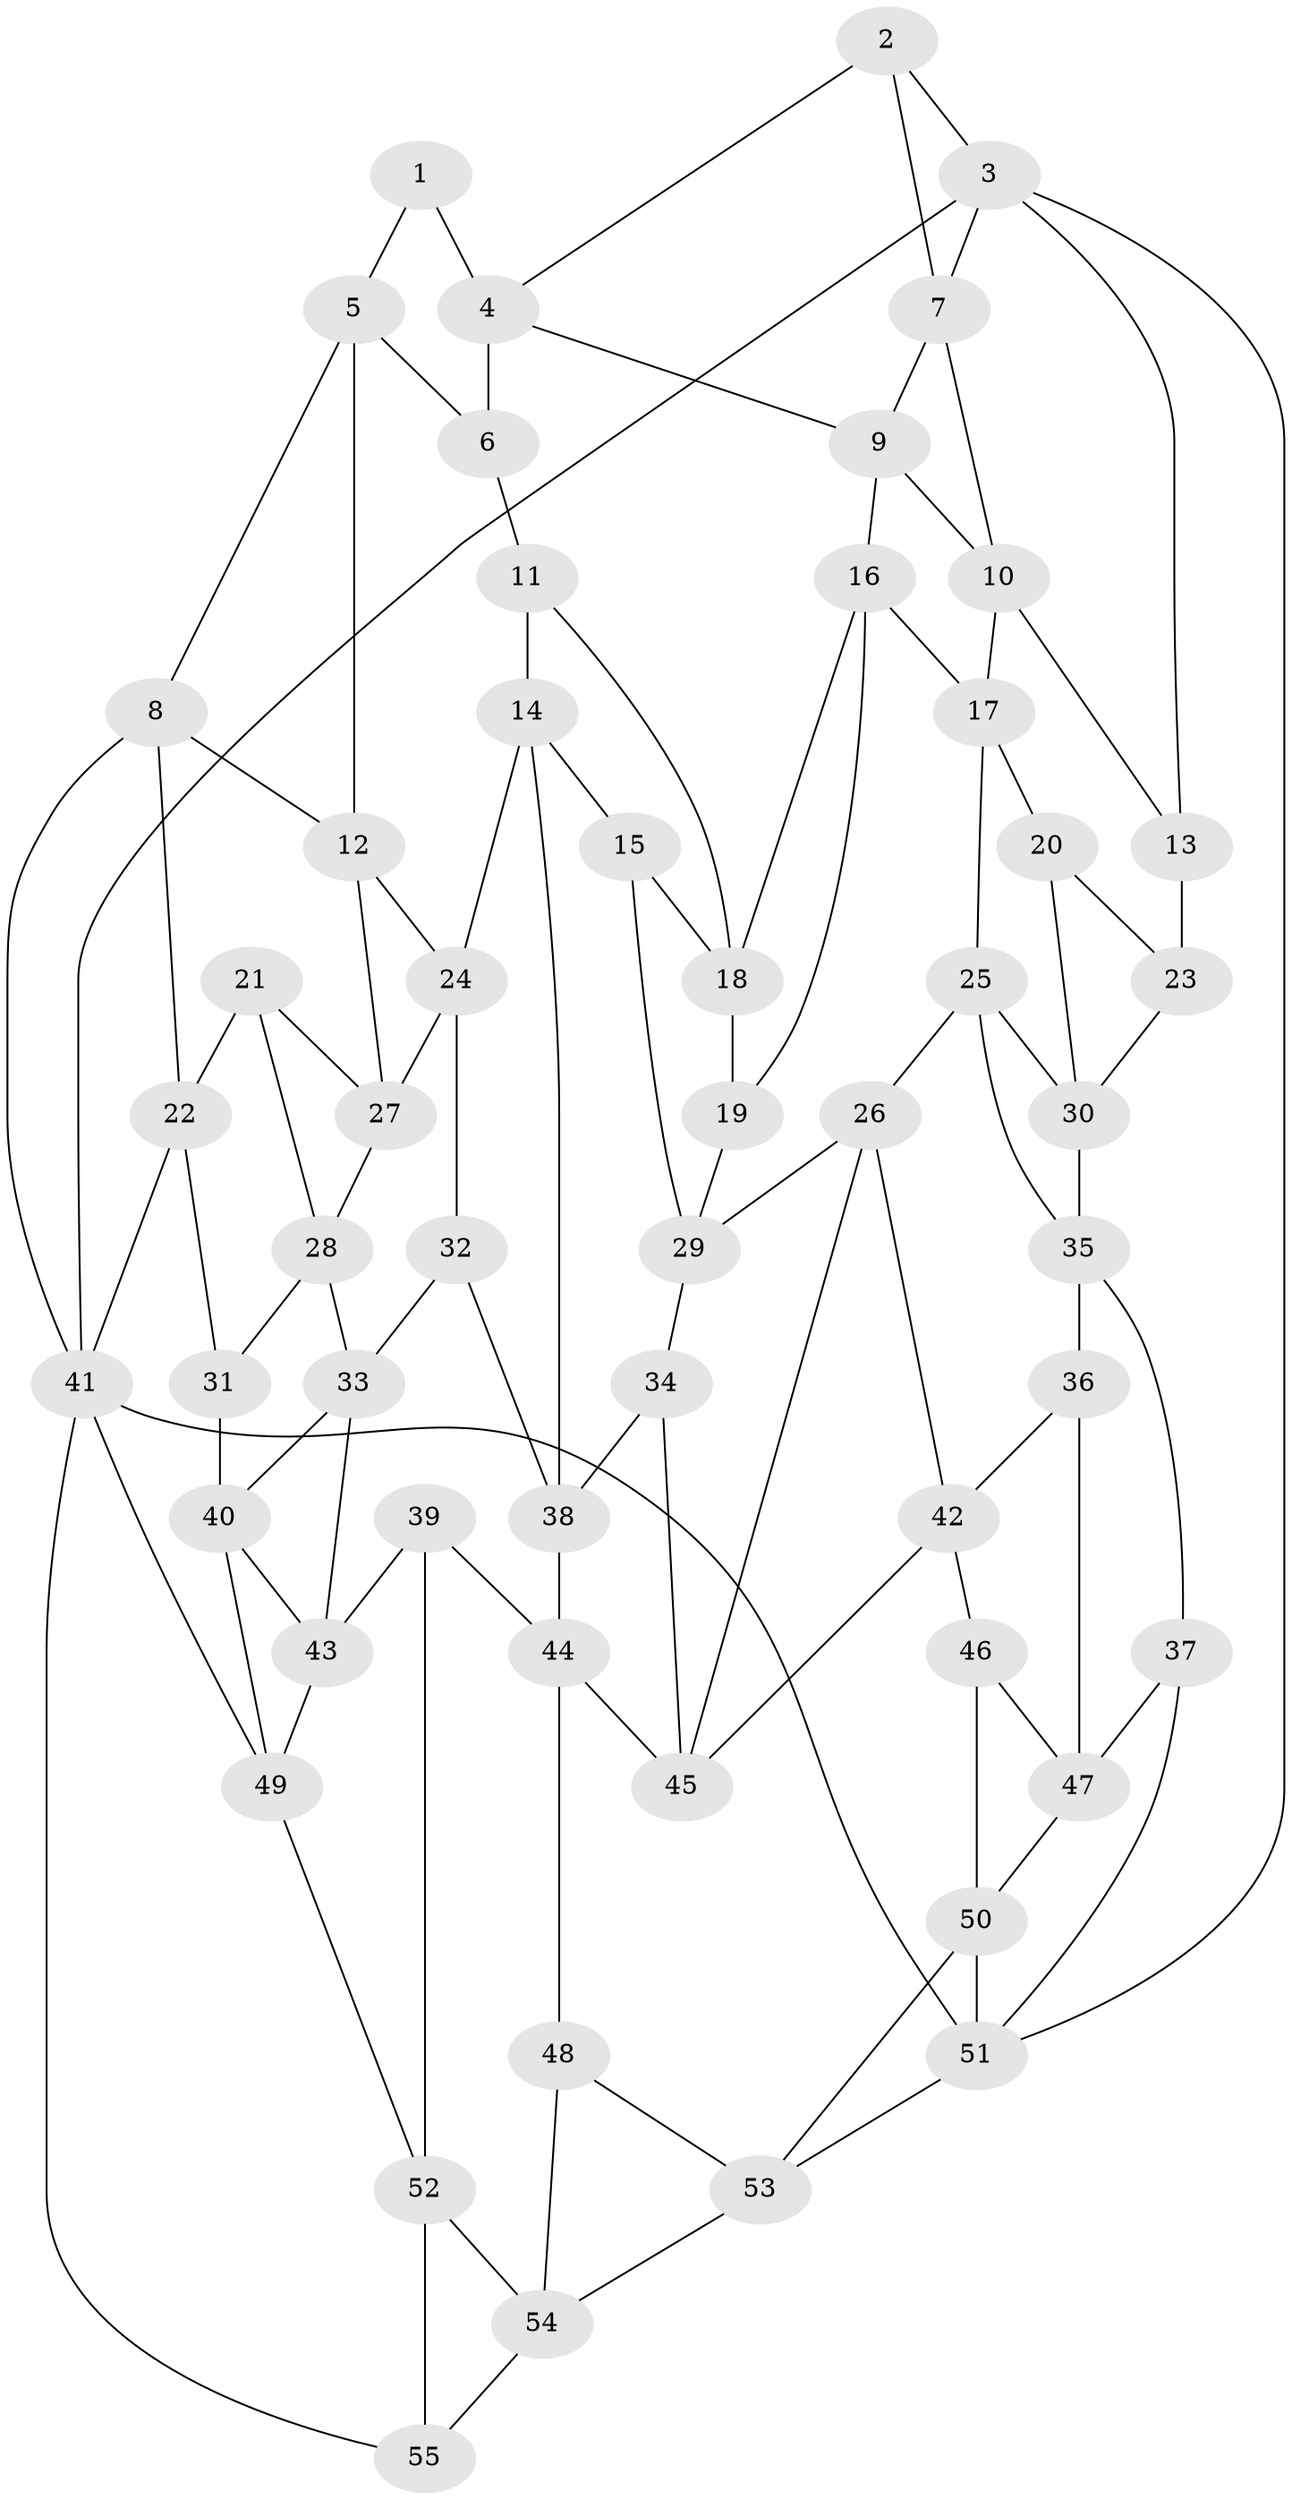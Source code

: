 // original degree distribution, {3: 0.01818181818181818, 5: 0.5636363636363636, 4: 0.21818181818181817, 6: 0.2}
// Generated by graph-tools (version 1.1) at 2025/03/03/09/25 03:03:25]
// undirected, 55 vertices, 102 edges
graph export_dot {
graph [start="1"]
  node [color=gray90,style=filled];
  1;
  2;
  3;
  4;
  5;
  6;
  7;
  8;
  9;
  10;
  11;
  12;
  13;
  14;
  15;
  16;
  17;
  18;
  19;
  20;
  21;
  22;
  23;
  24;
  25;
  26;
  27;
  28;
  29;
  30;
  31;
  32;
  33;
  34;
  35;
  36;
  37;
  38;
  39;
  40;
  41;
  42;
  43;
  44;
  45;
  46;
  47;
  48;
  49;
  50;
  51;
  52;
  53;
  54;
  55;
  1 -- 4 [weight=1.0];
  1 -- 5 [weight=1.0];
  2 -- 3 [weight=1.0];
  2 -- 4 [weight=1.0];
  2 -- 7 [weight=1.0];
  3 -- 7 [weight=1.0];
  3 -- 13 [weight=1.0];
  3 -- 41 [weight=1.0];
  3 -- 51 [weight=1.0];
  4 -- 6 [weight=1.0];
  4 -- 9 [weight=1.0];
  5 -- 6 [weight=1.0];
  5 -- 8 [weight=1.0];
  5 -- 12 [weight=1.0];
  6 -- 11 [weight=2.0];
  7 -- 9 [weight=1.0];
  7 -- 10 [weight=1.0];
  8 -- 12 [weight=1.0];
  8 -- 22 [weight=1.0];
  8 -- 41 [weight=1.0];
  9 -- 10 [weight=1.0];
  9 -- 16 [weight=1.0];
  10 -- 13 [weight=1.0];
  10 -- 17 [weight=1.0];
  11 -- 14 [weight=1.0];
  11 -- 18 [weight=1.0];
  12 -- 24 [weight=1.0];
  12 -- 27 [weight=1.0];
  13 -- 23 [weight=2.0];
  14 -- 15 [weight=1.0];
  14 -- 24 [weight=1.0];
  14 -- 38 [weight=1.0];
  15 -- 18 [weight=1.0];
  15 -- 29 [weight=1.0];
  16 -- 17 [weight=1.0];
  16 -- 18 [weight=1.0];
  16 -- 19 [weight=1.0];
  17 -- 20 [weight=1.0];
  17 -- 25 [weight=1.0];
  18 -- 19 [weight=1.0];
  19 -- 29 [weight=1.0];
  20 -- 23 [weight=1.0];
  20 -- 30 [weight=1.0];
  21 -- 22 [weight=1.0];
  21 -- 27 [weight=1.0];
  21 -- 28 [weight=1.0];
  22 -- 31 [weight=1.0];
  22 -- 41 [weight=1.0];
  23 -- 30 [weight=1.0];
  24 -- 27 [weight=1.0];
  24 -- 32 [weight=1.0];
  25 -- 26 [weight=1.0];
  25 -- 30 [weight=1.0];
  25 -- 35 [weight=1.0];
  26 -- 29 [weight=1.0];
  26 -- 42 [weight=1.0];
  26 -- 45 [weight=1.0];
  27 -- 28 [weight=1.0];
  28 -- 31 [weight=1.0];
  28 -- 33 [weight=1.0];
  29 -- 34 [weight=1.0];
  30 -- 35 [weight=1.0];
  31 -- 40 [weight=1.0];
  32 -- 33 [weight=1.0];
  32 -- 38 [weight=1.0];
  33 -- 40 [weight=1.0];
  33 -- 43 [weight=1.0];
  34 -- 38 [weight=1.0];
  34 -- 45 [weight=1.0];
  35 -- 36 [weight=1.0];
  35 -- 37 [weight=1.0];
  36 -- 42 [weight=1.0];
  36 -- 47 [weight=1.0];
  37 -- 47 [weight=1.0];
  37 -- 51 [weight=1.0];
  38 -- 44 [weight=1.0];
  39 -- 43 [weight=1.0];
  39 -- 44 [weight=1.0];
  39 -- 52 [weight=1.0];
  40 -- 43 [weight=1.0];
  40 -- 49 [weight=1.0];
  41 -- 49 [weight=1.0];
  41 -- 51 [weight=1.0];
  41 -- 55 [weight=1.0];
  42 -- 45 [weight=1.0];
  42 -- 46 [weight=1.0];
  43 -- 49 [weight=1.0];
  44 -- 45 [weight=1.0];
  44 -- 48 [weight=1.0];
  46 -- 47 [weight=1.0];
  46 -- 50 [weight=1.0];
  47 -- 50 [weight=1.0];
  48 -- 53 [weight=1.0];
  48 -- 54 [weight=1.0];
  49 -- 52 [weight=1.0];
  50 -- 51 [weight=1.0];
  50 -- 53 [weight=1.0];
  51 -- 53 [weight=1.0];
  52 -- 54 [weight=1.0];
  52 -- 55 [weight=1.0];
  53 -- 54 [weight=1.0];
  54 -- 55 [weight=1.0];
}
